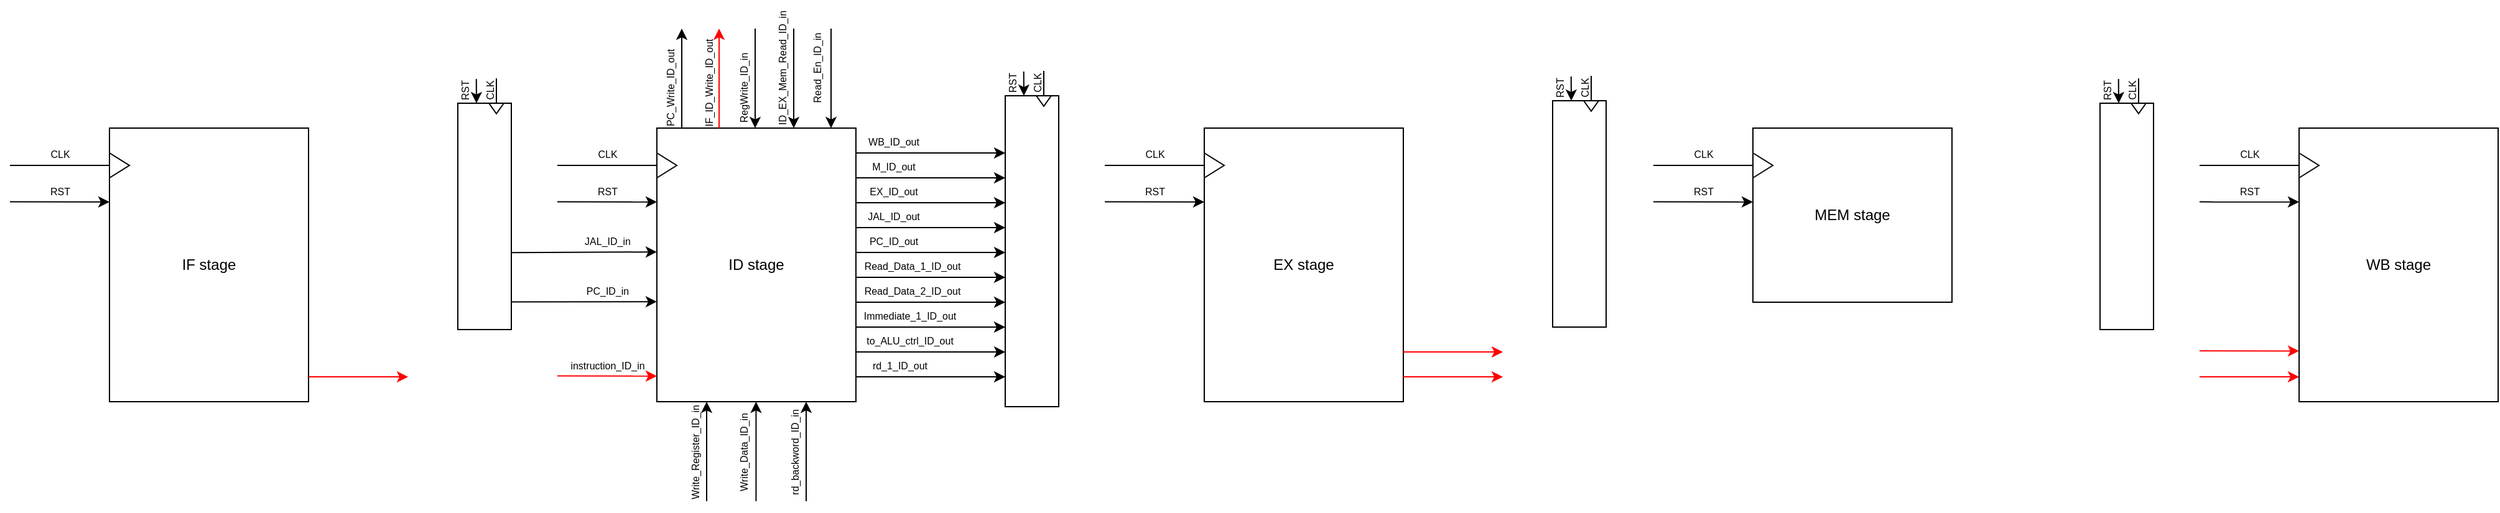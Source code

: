 <mxfile version="14.0.1" type="onedrive"><diagram id="dYd3-qae0YSHwIX4Mw7s" name="Page-1"><mxGraphModel dx="2048" dy="682" grid="1" gridSize="10" guides="1" tooltips="1" connect="1" arrows="1" fold="1" page="1" pageScale="1" pageWidth="827" pageHeight="1169" math="0" shadow="0"><root><mxCell id="0"/><mxCell id="1" parent="0"/><mxCell id="rneKLW9zlJMKTRIPIKlZ-1" value="ID stage" style="rounded=0;whiteSpace=wrap;html=1;" vertex="1" parent="1"><mxGeometry x="360" y="200" width="160" height="220" as="geometry"/></mxCell><mxCell id="rneKLW9zlJMKTRIPIKlZ-2" value="" style="endArrow=classic;html=1;" edge="1" parent="1"><mxGeometry width="50" height="50" relative="1" as="geometry"><mxPoint x="520" y="240" as="sourcePoint"/><mxPoint x="640" y="240" as="targetPoint"/></mxGeometry></mxCell><mxCell id="rneKLW9zlJMKTRIPIKlZ-3" value="" style="endArrow=classic;html=1;" edge="1" parent="1"><mxGeometry width="50" height="50" relative="1" as="geometry"><mxPoint x="520" y="260" as="sourcePoint"/><mxPoint x="640" y="260" as="targetPoint"/></mxGeometry></mxCell><mxCell id="rneKLW9zlJMKTRIPIKlZ-4" value="" style="endArrow=classic;html=1;" edge="1" parent="1"><mxGeometry width="50" height="50" relative="1" as="geometry"><mxPoint x="520" y="220" as="sourcePoint"/><mxPoint x="640" y="220" as="targetPoint"/></mxGeometry></mxCell><mxCell id="rneKLW9zlJMKTRIPIKlZ-5" value="" style="endArrow=classic;html=1;" edge="1" parent="1"><mxGeometry width="50" height="50" relative="1" as="geometry"><mxPoint x="520" y="280" as="sourcePoint"/><mxPoint x="640" y="280" as="targetPoint"/></mxGeometry></mxCell><mxCell id="rneKLW9zlJMKTRIPIKlZ-6" value="" style="endArrow=classic;html=1;" edge="1" parent="1"><mxGeometry width="50" height="50" relative="1" as="geometry"><mxPoint x="520" y="300" as="sourcePoint"/><mxPoint x="640" y="300" as="targetPoint"/></mxGeometry></mxCell><mxCell id="rneKLW9zlJMKTRIPIKlZ-7" value="" style="endArrow=classic;html=1;" edge="1" parent="1"><mxGeometry width="50" height="50" relative="1" as="geometry"><mxPoint x="520" y="340" as="sourcePoint"/><mxPoint x="640" y="340" as="targetPoint"/></mxGeometry></mxCell><mxCell id="rneKLW9zlJMKTRIPIKlZ-8" value="" style="endArrow=classic;html=1;" edge="1" parent="1"><mxGeometry width="50" height="50" relative="1" as="geometry"><mxPoint x="520" y="360" as="sourcePoint"/><mxPoint x="640" y="360" as="targetPoint"/></mxGeometry></mxCell><mxCell id="rneKLW9zlJMKTRIPIKlZ-9" value="" style="endArrow=classic;html=1;" edge="1" parent="1"><mxGeometry width="50" height="50" relative="1" as="geometry"><mxPoint x="520" y="320" as="sourcePoint"/><mxPoint x="640" y="320" as="targetPoint"/></mxGeometry></mxCell><mxCell id="rneKLW9zlJMKTRIPIKlZ-10" value="" style="endArrow=classic;html=1;" edge="1" parent="1"><mxGeometry width="50" height="50" relative="1" as="geometry"><mxPoint x="520" y="380" as="sourcePoint"/><mxPoint x="640" y="380" as="targetPoint"/></mxGeometry></mxCell><mxCell id="rneKLW9zlJMKTRIPIKlZ-11" value="" style="endArrow=classic;html=1;" edge="1" parent="1"><mxGeometry width="50" height="50" relative="1" as="geometry"><mxPoint x="520" y="400" as="sourcePoint"/><mxPoint x="640" y="400" as="targetPoint"/></mxGeometry></mxCell><mxCell id="rneKLW9zlJMKTRIPIKlZ-12" value="&lt;font style=&quot;font-size: 8px&quot;&gt;WB_ID_out&lt;/font&gt;" style="text;html=1;align=center;verticalAlign=middle;resizable=0;points=[];autosize=1;" vertex="1" parent="1"><mxGeometry x="520" y="200" width="60" height="20" as="geometry"/></mxCell><mxCell id="rneKLW9zlJMKTRIPIKlZ-13" value="&lt;font style=&quot;font-size: 8px&quot;&gt;M_ID_out&lt;/font&gt;" style="text;html=1;align=center;verticalAlign=middle;resizable=0;points=[];autosize=1;" vertex="1" parent="1"><mxGeometry x="525" y="220" width="50" height="20" as="geometry"/></mxCell><mxCell id="rneKLW9zlJMKTRIPIKlZ-14" value="&lt;font style=&quot;font-size: 8px&quot;&gt;EX_ID_out&lt;/font&gt;" style="text;html=1;align=center;verticalAlign=middle;resizable=0;points=[];autosize=1;" vertex="1" parent="1"><mxGeometry x="525" y="240" width="50" height="20" as="geometry"/></mxCell><mxCell id="rneKLW9zlJMKTRIPIKlZ-15" value="&lt;font style=&quot;font-size: 8px&quot;&gt;JAL_ID_out&lt;/font&gt;" style="text;html=1;align=center;verticalAlign=middle;resizable=0;points=[];autosize=1;" vertex="1" parent="1"><mxGeometry x="520" y="260" width="60" height="20" as="geometry"/></mxCell><mxCell id="rneKLW9zlJMKTRIPIKlZ-16" value="&lt;font style=&quot;font-size: 8px&quot;&gt;PC_ID_out&lt;/font&gt;" style="text;html=1;align=center;verticalAlign=middle;resizable=0;points=[];autosize=1;" vertex="1" parent="1"><mxGeometry x="525" y="280" width="50" height="20" as="geometry"/></mxCell><mxCell id="rneKLW9zlJMKTRIPIKlZ-17" value="&lt;font style=&quot;font-size: 8px&quot;&gt;Read_Data_1_ID_out&lt;/font&gt;" style="text;html=1;align=center;verticalAlign=middle;resizable=0;points=[];autosize=1;" vertex="1" parent="1"><mxGeometry x="520" y="300" width="90" height="20" as="geometry"/></mxCell><mxCell id="rneKLW9zlJMKTRIPIKlZ-18" value="&lt;font style=&quot;font-size: 8px&quot;&gt;Read_Data_2_ID_out&lt;/font&gt;" style="text;html=1;align=center;verticalAlign=middle;resizable=0;points=[];autosize=1;" vertex="1" parent="1"><mxGeometry x="520" y="320" width="90" height="20" as="geometry"/></mxCell><mxCell id="rneKLW9zlJMKTRIPIKlZ-19" value="&lt;font style=&quot;font-size: 8px&quot;&gt;Immediate_1_ID_out&lt;/font&gt;" style="text;html=1;align=center;verticalAlign=middle;resizable=0;points=[];autosize=1;" vertex="1" parent="1"><mxGeometry x="518" y="340" width="90" height="20" as="geometry"/></mxCell><mxCell id="rneKLW9zlJMKTRIPIKlZ-20" value="&lt;font style=&quot;font-size: 8px&quot;&gt;to_ALU_ctrl_ID_out&lt;/font&gt;" style="text;html=1;align=center;verticalAlign=middle;resizable=0;points=[];autosize=1;" vertex="1" parent="1"><mxGeometry x="518" y="360" width="90" height="20" as="geometry"/></mxCell><mxCell id="rneKLW9zlJMKTRIPIKlZ-21" value="&lt;font style=&quot;font-size: 8px&quot;&gt;rd_1_ID_out&lt;/font&gt;" style="text;html=1;align=center;verticalAlign=middle;resizable=0;points=[];autosize=1;" vertex="1" parent="1"><mxGeometry x="525" y="380" width="60" height="20" as="geometry"/></mxCell><mxCell id="rneKLW9zlJMKTRIPIKlZ-23" value="" style="endArrow=classic;html=1;" edge="1" parent="1"><mxGeometry width="50" height="50" relative="1" as="geometry"><mxPoint x="380" y="200" as="sourcePoint"/><mxPoint x="380" y="120" as="targetPoint"/></mxGeometry></mxCell><mxCell id="rneKLW9zlJMKTRIPIKlZ-24" value="" style="endArrow=classic;html=1;strokeColor=#FF0000;" edge="1" parent="1"><mxGeometry width="50" height="50" relative="1" as="geometry"><mxPoint x="410" y="200" as="sourcePoint"/><mxPoint x="410" y="120" as="targetPoint"/></mxGeometry></mxCell><mxCell id="rneKLW9zlJMKTRIPIKlZ-25" value="" style="endArrow=classic;html=1;" edge="1" parent="1"><mxGeometry width="50" height="50" relative="1" as="geometry"><mxPoint x="439.71" y="500" as="sourcePoint"/><mxPoint x="439.71" y="420" as="targetPoint"/></mxGeometry></mxCell><mxCell id="rneKLW9zlJMKTRIPIKlZ-26" value="" style="endArrow=classic;html=1;" edge="1" parent="1"><mxGeometry width="50" height="50" relative="1" as="geometry"><mxPoint x="400" y="500" as="sourcePoint"/><mxPoint x="400" y="420" as="targetPoint"/></mxGeometry></mxCell><mxCell id="rneKLW9zlJMKTRIPIKlZ-27" value="" style="endArrow=classic;html=1;" edge="1" parent="1"><mxGeometry width="50" height="50" relative="1" as="geometry"><mxPoint x="480" y="500" as="sourcePoint"/><mxPoint x="480" y="420" as="targetPoint"/></mxGeometry></mxCell><mxCell id="rneKLW9zlJMKTRIPIKlZ-28" value="" style="endArrow=classic;html=1;entryX=0.5;entryY=0;entryDx=0;entryDy=0;" edge="1" parent="1"><mxGeometry width="50" height="50" relative="1" as="geometry"><mxPoint x="439" y="120" as="sourcePoint"/><mxPoint x="439" y="200" as="targetPoint"/></mxGeometry></mxCell><mxCell id="rneKLW9zlJMKTRIPIKlZ-29" value="" style="endArrow=classic;html=1;entryX=0.5;entryY=0;entryDx=0;entryDy=0;" edge="1" parent="1"><mxGeometry width="50" height="50" relative="1" as="geometry"><mxPoint x="500" y="120" as="sourcePoint"/><mxPoint x="500" y="200" as="targetPoint"/></mxGeometry></mxCell><mxCell id="rneKLW9zlJMKTRIPIKlZ-30" value="" style="endArrow=classic;html=1;entryX=0.5;entryY=0;entryDx=0;entryDy=0;" edge="1" parent="1"><mxGeometry width="50" height="50" relative="1" as="geometry"><mxPoint x="470" y="120" as="sourcePoint"/><mxPoint x="470" y="200" as="targetPoint"/></mxGeometry></mxCell><mxCell id="rneKLW9zlJMKTRIPIKlZ-31" value="" style="triangle;whiteSpace=wrap;html=1;" vertex="1" parent="1"><mxGeometry x="360" y="220" width="16" height="20" as="geometry"/></mxCell><mxCell id="rneKLW9zlJMKTRIPIKlZ-32" value="" style="endArrow=classic;html=1;exitX=0.995;exitY=0.878;exitDx=0;exitDy=0;exitPerimeter=0;" edge="1" parent="1" source="rneKLW9zlJMKTRIPIKlZ-114"><mxGeometry width="50" height="50" relative="1" as="geometry"><mxPoint x="280" y="339.6" as="sourcePoint"/><mxPoint x="360" y="339.6" as="targetPoint"/></mxGeometry></mxCell><mxCell id="rneKLW9zlJMKTRIPIKlZ-33" value="" style="endArrow=none;html=1;entryX=0;entryY=0.5;entryDx=0;entryDy=0;" edge="1" parent="1" target="rneKLW9zlJMKTRIPIKlZ-31"><mxGeometry width="50" height="50" relative="1" as="geometry"><mxPoint x="280" y="230" as="sourcePoint"/><mxPoint x="330" y="180" as="targetPoint"/></mxGeometry></mxCell><mxCell id="rneKLW9zlJMKTRIPIKlZ-34" value="" style="endArrow=classic;html=1;entryX=0;entryY=0.273;entryDx=0;entryDy=0;entryPerimeter=0;" edge="1" parent="1"><mxGeometry width="50" height="50" relative="1" as="geometry"><mxPoint x="280.0" y="259.31" as="sourcePoint"/><mxPoint x="360" y="259.37" as="targetPoint"/></mxGeometry></mxCell><mxCell id="rneKLW9zlJMKTRIPIKlZ-35" value="" style="endArrow=classic;html=1;entryX=0;entryY=0.273;entryDx=0;entryDy=0;entryPerimeter=0;fillColor=#f8cecc;gradientColor=#ea6b66;strokeColor=#FF0000;" edge="1" parent="1"><mxGeometry width="50" height="50" relative="1" as="geometry"><mxPoint x="280.0" y="399.31" as="sourcePoint"/><mxPoint x="360" y="399.37" as="targetPoint"/></mxGeometry></mxCell><mxCell id="rneKLW9zlJMKTRIPIKlZ-36" value="" style="endArrow=classic;html=1;exitX=1.004;exitY=0.66;exitDx=0;exitDy=0;exitPerimeter=0;" edge="1" parent="1" source="rneKLW9zlJMKTRIPIKlZ-114"><mxGeometry width="50" height="50" relative="1" as="geometry"><mxPoint x="280.0" y="299.6" as="sourcePoint"/><mxPoint x="360" y="299.6" as="targetPoint"/></mxGeometry></mxCell><mxCell id="rneKLW9zlJMKTRIPIKlZ-37" value="&lt;font style=&quot;font-size: 8px&quot;&gt;JAL_ID_in&lt;/font&gt;" style="text;html=1;align=center;verticalAlign=middle;resizable=0;points=[];autosize=1;" vertex="1" parent="1"><mxGeometry x="295" y="279.6" width="50" height="20" as="geometry"/></mxCell><mxCell id="rneKLW9zlJMKTRIPIKlZ-38" value="&lt;font style=&quot;font-size: 8px&quot;&gt;PC_ID_in&lt;/font&gt;" style="text;html=1;align=center;verticalAlign=middle;resizable=0;points=[];autosize=1;" vertex="1" parent="1"><mxGeometry x="295" y="319.6" width="50" height="20" as="geometry"/></mxCell><mxCell id="rneKLW9zlJMKTRIPIKlZ-39" value="&lt;span style=&quot;font-size: 8px&quot;&gt;CLK&lt;/span&gt;" style="text;html=1;align=center;verticalAlign=middle;resizable=0;points=[];autosize=1;" vertex="1" parent="1"><mxGeometry x="305" y="210" width="30" height="20" as="geometry"/></mxCell><mxCell id="rneKLW9zlJMKTRIPIKlZ-40" value="&lt;span style=&quot;font-size: 8px&quot;&gt;RST&lt;/span&gt;" style="text;html=1;align=center;verticalAlign=middle;resizable=0;points=[];autosize=1;" vertex="1" parent="1"><mxGeometry x="305" y="240" width="30" height="20" as="geometry"/></mxCell><mxCell id="rneKLW9zlJMKTRIPIKlZ-41" value="&lt;font style=&quot;font-size: 8px&quot;&gt;instruction_ID_in&lt;/font&gt;" style="text;html=1;align=center;verticalAlign=middle;resizable=0;points=[];autosize=1;" vertex="1" parent="1"><mxGeometry x="285" y="380" width="70" height="20" as="geometry"/></mxCell><mxCell id="rneKLW9zlJMKTRIPIKlZ-42" value="&lt;span style=&quot;font-size: 8px&quot;&gt;PC_Write_ID_out&lt;/span&gt;" style="text;html=1;align=center;verticalAlign=middle;resizable=0;points=[];autosize=1;rotation=270;" vertex="1" parent="1"><mxGeometry x="330" y="158" width="80" height="20" as="geometry"/></mxCell><mxCell id="rneKLW9zlJMKTRIPIKlZ-43" value="&lt;span style=&quot;font-size: 8px&quot;&gt;IF_ID_Write_ID_out&lt;/span&gt;" style="text;html=1;align=center;verticalAlign=middle;resizable=0;points=[];autosize=1;rotation=270;" vertex="1" parent="1"><mxGeometry x="356" y="154" width="90" height="20" as="geometry"/></mxCell><mxCell id="rneKLW9zlJMKTRIPIKlZ-44" value="&lt;font style=&quot;font-size: 8px&quot;&gt;RegWrite_ID_in&lt;/font&gt;" style="text;html=1;align=center;verticalAlign=middle;resizable=0;points=[];autosize=1;rotation=270;" vertex="1" parent="1"><mxGeometry x="394" y="158" width="70" height="20" as="geometry"/></mxCell><mxCell id="rneKLW9zlJMKTRIPIKlZ-45" value="&lt;font style=&quot;font-size: 8px&quot;&gt;ID_EX_Mem_Read_ID_in&lt;/font&gt;" style="text;html=1;align=center;verticalAlign=middle;resizable=0;points=[];autosize=1;rotation=270;" vertex="1" parent="1"><mxGeometry x="405" y="142" width="110" height="20" as="geometry"/></mxCell><mxCell id="rneKLW9zlJMKTRIPIKlZ-46" value="&lt;font style=&quot;font-size: 8px&quot;&gt;Read_En_ID_in&lt;/font&gt;" style="text;html=1;align=center;verticalAlign=middle;resizable=0;points=[];autosize=1;rotation=270;" vertex="1" parent="1"><mxGeometry x="453" y="142" width="70" height="20" as="geometry"/></mxCell><mxCell id="rneKLW9zlJMKTRIPIKlZ-48" value="&lt;span style=&quot;font-size: 8px&quot;&gt;Write_Register_ID_in&lt;/span&gt;" style="text;html=1;align=center;verticalAlign=middle;resizable=0;points=[];autosize=1;rotation=270;" vertex="1" parent="1"><mxGeometry x="345" y="451" width="90" height="20" as="geometry"/></mxCell><mxCell id="rneKLW9zlJMKTRIPIKlZ-49" value="&lt;span style=&quot;font-size: 8px&quot;&gt;Write_Data_ID_in&lt;/span&gt;" style="text;html=1;align=center;verticalAlign=middle;resizable=0;points=[];autosize=1;rotation=270;" vertex="1" parent="1"><mxGeometry x="389" y="451" width="80" height="20" as="geometry"/></mxCell><mxCell id="rneKLW9zlJMKTRIPIKlZ-50" value="&lt;span style=&quot;font-size: 8px&quot;&gt;rd_backword_ID_in&lt;/span&gt;" style="text;html=1;align=center;verticalAlign=middle;resizable=0;points=[];autosize=1;rotation=270;" vertex="1" parent="1"><mxGeometry x="430" y="451" width="80" height="20" as="geometry"/></mxCell><mxCell id="rneKLW9zlJMKTRIPIKlZ-51" value="" style="rounded=0;whiteSpace=wrap;html=1;" vertex="1" parent="1"><mxGeometry x="640" y="174" width="43" height="250" as="geometry"/></mxCell><mxCell id="rneKLW9zlJMKTRIPIKlZ-61" value="EX stage" style="rounded=0;whiteSpace=wrap;html=1;" vertex="1" parent="1"><mxGeometry x="800" y="200" width="160" height="220" as="geometry"/></mxCell><mxCell id="rneKLW9zlJMKTRIPIKlZ-62" value="" style="rounded=0;whiteSpace=wrap;html=1;" vertex="1" parent="1"><mxGeometry x="1080" y="178" width="43" height="182" as="geometry"/></mxCell><mxCell id="rneKLW9zlJMKTRIPIKlZ-63" value="" style="endArrow=classic;html=1;entryX=0;entryY=0.273;entryDx=0;entryDy=0;entryPerimeter=0;fillColor=#f8cecc;gradientColor=#ea6b66;strokeColor=#FF0000;" edge="1" parent="1"><mxGeometry width="50" height="50" relative="1" as="geometry"><mxPoint x="960.0" y="400" as="sourcePoint"/><mxPoint x="1040" y="400.06" as="targetPoint"/></mxGeometry></mxCell><mxCell id="rneKLW9zlJMKTRIPIKlZ-64" value="" style="endArrow=classic;html=1;entryX=0;entryY=0.273;entryDx=0;entryDy=0;entryPerimeter=0;fillColor=#f8cecc;gradientColor=#ea6b66;strokeColor=#FF0000;" edge="1" parent="1"><mxGeometry width="50" height="50" relative="1" as="geometry"><mxPoint x="960.0" y="380" as="sourcePoint"/><mxPoint x="1040" y="380.06" as="targetPoint"/></mxGeometry></mxCell><mxCell id="rneKLW9zlJMKTRIPIKlZ-65" value="MEM stage" style="rounded=0;whiteSpace=wrap;html=1;" vertex="1" parent="1"><mxGeometry x="1241" y="200" width="160" height="140" as="geometry"/></mxCell><mxCell id="rneKLW9zlJMKTRIPIKlZ-66" value="" style="rounded=0;whiteSpace=wrap;html=1;" vertex="1" parent="1"><mxGeometry x="1520" y="180" width="43" height="182" as="geometry"/></mxCell><mxCell id="rneKLW9zlJMKTRIPIKlZ-67" value="" style="endArrow=classic;html=1;entryX=0;entryY=0.273;entryDx=0;entryDy=0;entryPerimeter=0;fillColor=#f8cecc;gradientColor=#ea6b66;strokeColor=#FF0000;" edge="1" parent="1"><mxGeometry width="50" height="50" relative="1" as="geometry"><mxPoint x="1600.0" y="379.17" as="sourcePoint"/><mxPoint x="1680" y="379.23" as="targetPoint"/></mxGeometry></mxCell><mxCell id="rneKLW9zlJMKTRIPIKlZ-68" value="" style="endArrow=classic;html=1;entryX=0;entryY=0.273;entryDx=0;entryDy=0;entryPerimeter=0;fillColor=#f8cecc;gradientColor=#ea6b66;strokeColor=#FF0000;" edge="1" parent="1"><mxGeometry width="50" height="50" relative="1" as="geometry"><mxPoint x="1600.0" y="400" as="sourcePoint"/><mxPoint x="1680" y="400.06" as="targetPoint"/></mxGeometry></mxCell><mxCell id="rneKLW9zlJMKTRIPIKlZ-72" value="IF stage" style="rounded=0;whiteSpace=wrap;html=1;" vertex="1" parent="1"><mxGeometry x="-80" y="200" width="160" height="220" as="geometry"/></mxCell><mxCell id="rneKLW9zlJMKTRIPIKlZ-83" value="" style="triangle;whiteSpace=wrap;html=1;" vertex="1" parent="1"><mxGeometry x="-80" y="220" width="16" height="20" as="geometry"/></mxCell><mxCell id="rneKLW9zlJMKTRIPIKlZ-84" value="" style="endArrow=none;html=1;entryX=0;entryY=0.5;entryDx=0;entryDy=0;" edge="1" parent="1" target="rneKLW9zlJMKTRIPIKlZ-83"><mxGeometry width="50" height="50" relative="1" as="geometry"><mxPoint x="-160" y="230" as="sourcePoint"/><mxPoint x="-110" y="180" as="targetPoint"/></mxGeometry></mxCell><mxCell id="rneKLW9zlJMKTRIPIKlZ-85" value="" style="endArrow=classic;html=1;entryX=0;entryY=0.273;entryDx=0;entryDy=0;entryPerimeter=0;" edge="1" parent="1"><mxGeometry width="50" height="50" relative="1" as="geometry"><mxPoint x="-160" y="259.31" as="sourcePoint"/><mxPoint x="-80" y="259.37" as="targetPoint"/></mxGeometry></mxCell><mxCell id="rneKLW9zlJMKTRIPIKlZ-86" value="&lt;span style=&quot;font-size: 8px&quot;&gt;CLK&lt;/span&gt;" style="text;html=1;align=center;verticalAlign=middle;resizable=0;points=[];autosize=1;" vertex="1" parent="1"><mxGeometry x="-135" y="210" width="30" height="20" as="geometry"/></mxCell><mxCell id="rneKLW9zlJMKTRIPIKlZ-87" value="&lt;span style=&quot;font-size: 8px&quot;&gt;RST&lt;/span&gt;" style="text;html=1;align=center;verticalAlign=middle;resizable=0;points=[];autosize=1;" vertex="1" parent="1"><mxGeometry x="-135" y="240" width="30" height="20" as="geometry"/></mxCell><mxCell id="rneKLW9zlJMKTRIPIKlZ-88" value="" style="triangle;whiteSpace=wrap;html=1;direction=south;" vertex="1" parent="1"><mxGeometry x="665" y="174" width="12" height="8.4" as="geometry"/></mxCell><mxCell id="rneKLW9zlJMKTRIPIKlZ-89" value="" style="endArrow=none;html=1;entryX=0;entryY=0.5;entryDx=0;entryDy=0;" edge="1" parent="1" target="rneKLW9zlJMKTRIPIKlZ-88"><mxGeometry width="50" height="50" relative="1" as="geometry"><mxPoint x="671" y="154" as="sourcePoint"/><mxPoint x="565" y="38.93" as="targetPoint"/></mxGeometry></mxCell><mxCell id="rneKLW9zlJMKTRIPIKlZ-90" value="" style="endArrow=classic;html=1;entryX=0.167;entryY=0;entryDx=0;entryDy=0;entryPerimeter=0;exitX=0.818;exitY=-0.007;exitDx=0;exitDy=0;exitPerimeter=0;" edge="1" parent="1" source="rneKLW9zlJMKTRIPIKlZ-91" target="rneKLW9zlJMKTRIPIKlZ-91"><mxGeometry width="50" height="50" relative="1" as="geometry"><mxPoint x="515" y="118.24" as="sourcePoint"/><mxPoint x="595" y="118.3" as="targetPoint"/></mxGeometry></mxCell><mxCell id="rneKLW9zlJMKTRIPIKlZ-91" value="&lt;span style=&quot;font-size: 8px&quot;&gt;CLK&lt;/span&gt;" style="text;html=1;align=center;verticalAlign=middle;resizable=0;points=[];autosize=1;direction=east;rotation=270;" vertex="1" parent="1"><mxGeometry x="650" y="154" width="30" height="20" as="geometry"/></mxCell><mxCell id="rneKLW9zlJMKTRIPIKlZ-92" value="&lt;span style=&quot;font-size: 8px&quot;&gt;RST&lt;/span&gt;" style="text;html=1;align=center;verticalAlign=middle;resizable=0;points=[];autosize=1;rotation=270;" vertex="1" parent="1"><mxGeometry x="630" y="154" width="30" height="20" as="geometry"/></mxCell><mxCell id="rneKLW9zlJMKTRIPIKlZ-93" value="" style="triangle;whiteSpace=wrap;html=1;direction=south;" vertex="1" parent="1"><mxGeometry x="1105" y="178" width="12" height="8.4" as="geometry"/></mxCell><mxCell id="rneKLW9zlJMKTRIPIKlZ-94" value="" style="endArrow=none;html=1;entryX=0;entryY=0.5;entryDx=0;entryDy=0;" edge="1" parent="1" target="rneKLW9zlJMKTRIPIKlZ-93"><mxGeometry width="50" height="50" relative="1" as="geometry"><mxPoint x="1111" y="158" as="sourcePoint"/><mxPoint x="1005" y="42.93" as="targetPoint"/></mxGeometry></mxCell><mxCell id="rneKLW9zlJMKTRIPIKlZ-95" value="" style="endArrow=classic;html=1;entryX=0.167;entryY=0;entryDx=0;entryDy=0;entryPerimeter=0;exitX=0.818;exitY=-0.007;exitDx=0;exitDy=0;exitPerimeter=0;" edge="1" parent="1" source="rneKLW9zlJMKTRIPIKlZ-96" target="rneKLW9zlJMKTRIPIKlZ-96"><mxGeometry width="50" height="50" relative="1" as="geometry"><mxPoint x="955" y="122.24" as="sourcePoint"/><mxPoint x="1035" y="122.3" as="targetPoint"/></mxGeometry></mxCell><mxCell id="rneKLW9zlJMKTRIPIKlZ-96" value="&lt;span style=&quot;font-size: 8px&quot;&gt;CLK&lt;/span&gt;" style="text;html=1;align=center;verticalAlign=middle;resizable=0;points=[];autosize=1;direction=east;rotation=270;" vertex="1" parent="1"><mxGeometry x="1090" y="158" width="30" height="20" as="geometry"/></mxCell><mxCell id="rneKLW9zlJMKTRIPIKlZ-97" value="&lt;span style=&quot;font-size: 8px&quot;&gt;RST&lt;/span&gt;" style="text;html=1;align=center;verticalAlign=middle;resizable=0;points=[];autosize=1;rotation=270;" vertex="1" parent="1"><mxGeometry x="1070" y="158" width="30" height="20" as="geometry"/></mxCell><mxCell id="rneKLW9zlJMKTRIPIKlZ-98" value="" style="triangle;whiteSpace=wrap;html=1;direction=south;" vertex="1" parent="1"><mxGeometry x="1545" y="180" width="12" height="8.4" as="geometry"/></mxCell><mxCell id="rneKLW9zlJMKTRIPIKlZ-99" value="" style="endArrow=none;html=1;entryX=0;entryY=0.5;entryDx=0;entryDy=0;" edge="1" parent="1" target="rneKLW9zlJMKTRIPIKlZ-98"><mxGeometry width="50" height="50" relative="1" as="geometry"><mxPoint x="1551" y="160" as="sourcePoint"/><mxPoint x="1445" y="44.93" as="targetPoint"/></mxGeometry></mxCell><mxCell id="rneKLW9zlJMKTRIPIKlZ-100" value="" style="endArrow=classic;html=1;entryX=0.167;entryY=0;entryDx=0;entryDy=0;entryPerimeter=0;exitX=0.818;exitY=-0.007;exitDx=0;exitDy=0;exitPerimeter=0;" edge="1" parent="1" source="rneKLW9zlJMKTRIPIKlZ-101" target="rneKLW9zlJMKTRIPIKlZ-101"><mxGeometry width="50" height="50" relative="1" as="geometry"><mxPoint x="1395" y="124.24" as="sourcePoint"/><mxPoint x="1475" y="124.3" as="targetPoint"/></mxGeometry></mxCell><mxCell id="rneKLW9zlJMKTRIPIKlZ-101" value="&lt;span style=&quot;font-size: 8px&quot;&gt;CLK&lt;/span&gt;" style="text;html=1;align=center;verticalAlign=middle;resizable=0;points=[];autosize=1;direction=east;rotation=270;" vertex="1" parent="1"><mxGeometry x="1530" y="160" width="30" height="20" as="geometry"/></mxCell><mxCell id="rneKLW9zlJMKTRIPIKlZ-102" value="&lt;span style=&quot;font-size: 8px&quot;&gt;RST&lt;/span&gt;" style="text;html=1;align=center;verticalAlign=middle;resizable=0;points=[];autosize=1;rotation=270;" vertex="1" parent="1"><mxGeometry x="1510" y="160" width="30" height="20" as="geometry"/></mxCell><mxCell id="rneKLW9zlJMKTRIPIKlZ-103" value="" style="triangle;whiteSpace=wrap;html=1;" vertex="1" parent="1"><mxGeometry x="800" y="220" width="16" height="20" as="geometry"/></mxCell><mxCell id="rneKLW9zlJMKTRIPIKlZ-104" value="" style="endArrow=none;html=1;entryX=0;entryY=0.5;entryDx=0;entryDy=0;" edge="1" parent="1" target="rneKLW9zlJMKTRIPIKlZ-103"><mxGeometry width="50" height="50" relative="1" as="geometry"><mxPoint x="720" y="230" as="sourcePoint"/><mxPoint x="770" y="180" as="targetPoint"/></mxGeometry></mxCell><mxCell id="rneKLW9zlJMKTRIPIKlZ-105" value="" style="endArrow=classic;html=1;entryX=0;entryY=0.273;entryDx=0;entryDy=0;entryPerimeter=0;" edge="1" parent="1"><mxGeometry width="50" height="50" relative="1" as="geometry"><mxPoint x="720" y="259.31" as="sourcePoint"/><mxPoint x="800" y="259.37" as="targetPoint"/></mxGeometry></mxCell><mxCell id="rneKLW9zlJMKTRIPIKlZ-106" value="&lt;span style=&quot;font-size: 8px&quot;&gt;CLK&lt;/span&gt;" style="text;html=1;align=center;verticalAlign=middle;resizable=0;points=[];autosize=1;" vertex="1" parent="1"><mxGeometry x="745" y="210" width="30" height="20" as="geometry"/></mxCell><mxCell id="rneKLW9zlJMKTRIPIKlZ-107" value="&lt;span style=&quot;font-size: 8px&quot;&gt;RST&lt;/span&gt;" style="text;html=1;align=center;verticalAlign=middle;resizable=0;points=[];autosize=1;" vertex="1" parent="1"><mxGeometry x="745" y="240" width="30" height="20" as="geometry"/></mxCell><mxCell id="rneKLW9zlJMKTRIPIKlZ-108" value="" style="triangle;whiteSpace=wrap;html=1;" vertex="1" parent="1"><mxGeometry x="1241" y="220" width="16" height="20" as="geometry"/></mxCell><mxCell id="rneKLW9zlJMKTRIPIKlZ-109" value="" style="endArrow=none;html=1;entryX=0;entryY=0.5;entryDx=0;entryDy=0;" edge="1" parent="1" target="rneKLW9zlJMKTRIPIKlZ-108"><mxGeometry width="50" height="50" relative="1" as="geometry"><mxPoint x="1161" y="230" as="sourcePoint"/><mxPoint x="1211" y="180" as="targetPoint"/></mxGeometry></mxCell><mxCell id="rneKLW9zlJMKTRIPIKlZ-110" value="" style="endArrow=classic;html=1;entryX=0;entryY=0.273;entryDx=0;entryDy=0;entryPerimeter=0;" edge="1" parent="1"><mxGeometry width="50" height="50" relative="1" as="geometry"><mxPoint x="1161" y="259.31" as="sourcePoint"/><mxPoint x="1241" y="259.37" as="targetPoint"/></mxGeometry></mxCell><mxCell id="rneKLW9zlJMKTRIPIKlZ-111" value="&lt;span style=&quot;font-size: 8px&quot;&gt;CLK&lt;/span&gt;" style="text;html=1;align=center;verticalAlign=middle;resizable=0;points=[];autosize=1;" vertex="1" parent="1"><mxGeometry x="1186" y="210" width="30" height="20" as="geometry"/></mxCell><mxCell id="rneKLW9zlJMKTRIPIKlZ-112" value="&lt;span style=&quot;font-size: 8px&quot;&gt;RST&lt;/span&gt;" style="text;html=1;align=center;verticalAlign=middle;resizable=0;points=[];autosize=1;" vertex="1" parent="1"><mxGeometry x="1186" y="240" width="30" height="20" as="geometry"/></mxCell><mxCell id="rneKLW9zlJMKTRIPIKlZ-113" value="WB stage" style="rounded=0;whiteSpace=wrap;html=1;" vertex="1" parent="1"><mxGeometry x="1680" y="200" width="160" height="220" as="geometry"/></mxCell><mxCell id="rneKLW9zlJMKTRIPIKlZ-114" value="" style="rounded=0;whiteSpace=wrap;html=1;" vertex="1" parent="1"><mxGeometry x="200" y="180" width="43" height="182" as="geometry"/></mxCell><mxCell id="rneKLW9zlJMKTRIPIKlZ-115" value="" style="triangle;whiteSpace=wrap;html=1;direction=south;" vertex="1" parent="1"><mxGeometry x="225" y="180" width="12" height="8.4" as="geometry"/></mxCell><mxCell id="rneKLW9zlJMKTRIPIKlZ-116" value="" style="endArrow=none;html=1;entryX=0;entryY=0.5;entryDx=0;entryDy=0;" edge="1" parent="1" target="rneKLW9zlJMKTRIPIKlZ-115"><mxGeometry width="50" height="50" relative="1" as="geometry"><mxPoint x="231" y="160" as="sourcePoint"/><mxPoint x="125" y="44.93" as="targetPoint"/></mxGeometry></mxCell><mxCell id="rneKLW9zlJMKTRIPIKlZ-117" value="" style="endArrow=classic;html=1;entryX=0.167;entryY=0;entryDx=0;entryDy=0;entryPerimeter=0;exitX=0.818;exitY=-0.007;exitDx=0;exitDy=0;exitPerimeter=0;" edge="1" parent="1" source="rneKLW9zlJMKTRIPIKlZ-118" target="rneKLW9zlJMKTRIPIKlZ-118"><mxGeometry width="50" height="50" relative="1" as="geometry"><mxPoint x="75" y="124.24" as="sourcePoint"/><mxPoint x="155" y="124.3" as="targetPoint"/></mxGeometry></mxCell><mxCell id="rneKLW9zlJMKTRIPIKlZ-118" value="&lt;span style=&quot;font-size: 8px&quot;&gt;CLK&lt;/span&gt;" style="text;html=1;align=center;verticalAlign=middle;resizable=0;points=[];autosize=1;direction=east;rotation=270;" vertex="1" parent="1"><mxGeometry x="210" y="160" width="30" height="20" as="geometry"/></mxCell><mxCell id="rneKLW9zlJMKTRIPIKlZ-119" value="&lt;span style=&quot;font-size: 8px&quot;&gt;RST&lt;/span&gt;" style="text;html=1;align=center;verticalAlign=middle;resizable=0;points=[];autosize=1;rotation=270;" vertex="1" parent="1"><mxGeometry x="190" y="160" width="30" height="20" as="geometry"/></mxCell><mxCell id="rneKLW9zlJMKTRIPIKlZ-120" value="" style="endArrow=classic;html=1;entryX=0;entryY=0.273;entryDx=0;entryDy=0;entryPerimeter=0;fillColor=#f8cecc;gradientColor=#ea6b66;strokeColor=#FF0000;" edge="1" parent="1"><mxGeometry width="50" height="50" relative="1" as="geometry"><mxPoint x="80" y="400.0" as="sourcePoint"/><mxPoint x="160" y="400.06" as="targetPoint"/></mxGeometry></mxCell><mxCell id="rneKLW9zlJMKTRIPIKlZ-126" value="" style="triangle;whiteSpace=wrap;html=1;" vertex="1" parent="1"><mxGeometry x="1680" y="220" width="16" height="20" as="geometry"/></mxCell><mxCell id="rneKLW9zlJMKTRIPIKlZ-127" value="" style="endArrow=none;html=1;entryX=0;entryY=0.5;entryDx=0;entryDy=0;" edge="1" parent="1" target="rneKLW9zlJMKTRIPIKlZ-126"><mxGeometry width="50" height="50" relative="1" as="geometry"><mxPoint x="1600" y="230" as="sourcePoint"/><mxPoint x="1650" y="180" as="targetPoint"/></mxGeometry></mxCell><mxCell id="rneKLW9zlJMKTRIPIKlZ-128" value="" style="endArrow=classic;html=1;entryX=0;entryY=0.273;entryDx=0;entryDy=0;entryPerimeter=0;" edge="1" parent="1"><mxGeometry width="50" height="50" relative="1" as="geometry"><mxPoint x="1600" y="259.31" as="sourcePoint"/><mxPoint x="1680" y="259.37" as="targetPoint"/></mxGeometry></mxCell><mxCell id="rneKLW9zlJMKTRIPIKlZ-129" value="&lt;span style=&quot;font-size: 8px&quot;&gt;CLK&lt;/span&gt;" style="text;html=1;align=center;verticalAlign=middle;resizable=0;points=[];autosize=1;" vertex="1" parent="1"><mxGeometry x="1625" y="210" width="30" height="20" as="geometry"/></mxCell><mxCell id="rneKLW9zlJMKTRIPIKlZ-130" value="&lt;span style=&quot;font-size: 8px&quot;&gt;RST&lt;/span&gt;" style="text;html=1;align=center;verticalAlign=middle;resizable=0;points=[];autosize=1;" vertex="1" parent="1"><mxGeometry x="1625" y="240" width="30" height="20" as="geometry"/></mxCell></root></mxGraphModel></diagram></mxfile>